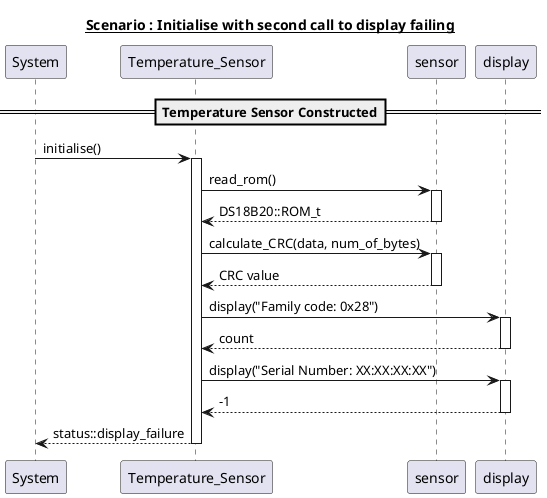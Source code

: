 @startuml

title __Scenario : Initialise with second call to display failing__

== Temperature Sensor Constructed==
System -> Temperature_Sensor : initialise()
activate Temperature_Sensor

Temperature_Sensor -> sensor : read_rom()
activate sensor
sensor --> Temperature_Sensor : DS18B20::ROM_t
deactivate sensor

Temperature_Sensor -> sensor : calculate_CRC(data, num_of_bytes)
activate sensor
sensor --> Temperature_Sensor : CRC value
deactivate sensor

Temperature_Sensor -> display : display("Family code: 0x28")
activate display
display --> Temperature_Sensor : count
deactivate display

Temperature_Sensor -> display : display("Serial Number: XX:XX:XX:XX")
activate display
display --> Temperature_Sensor : -1
deactivate display

Temperature_Sensor --> System : status::display_failure
deactivate Temperature_Sensor

@enduml